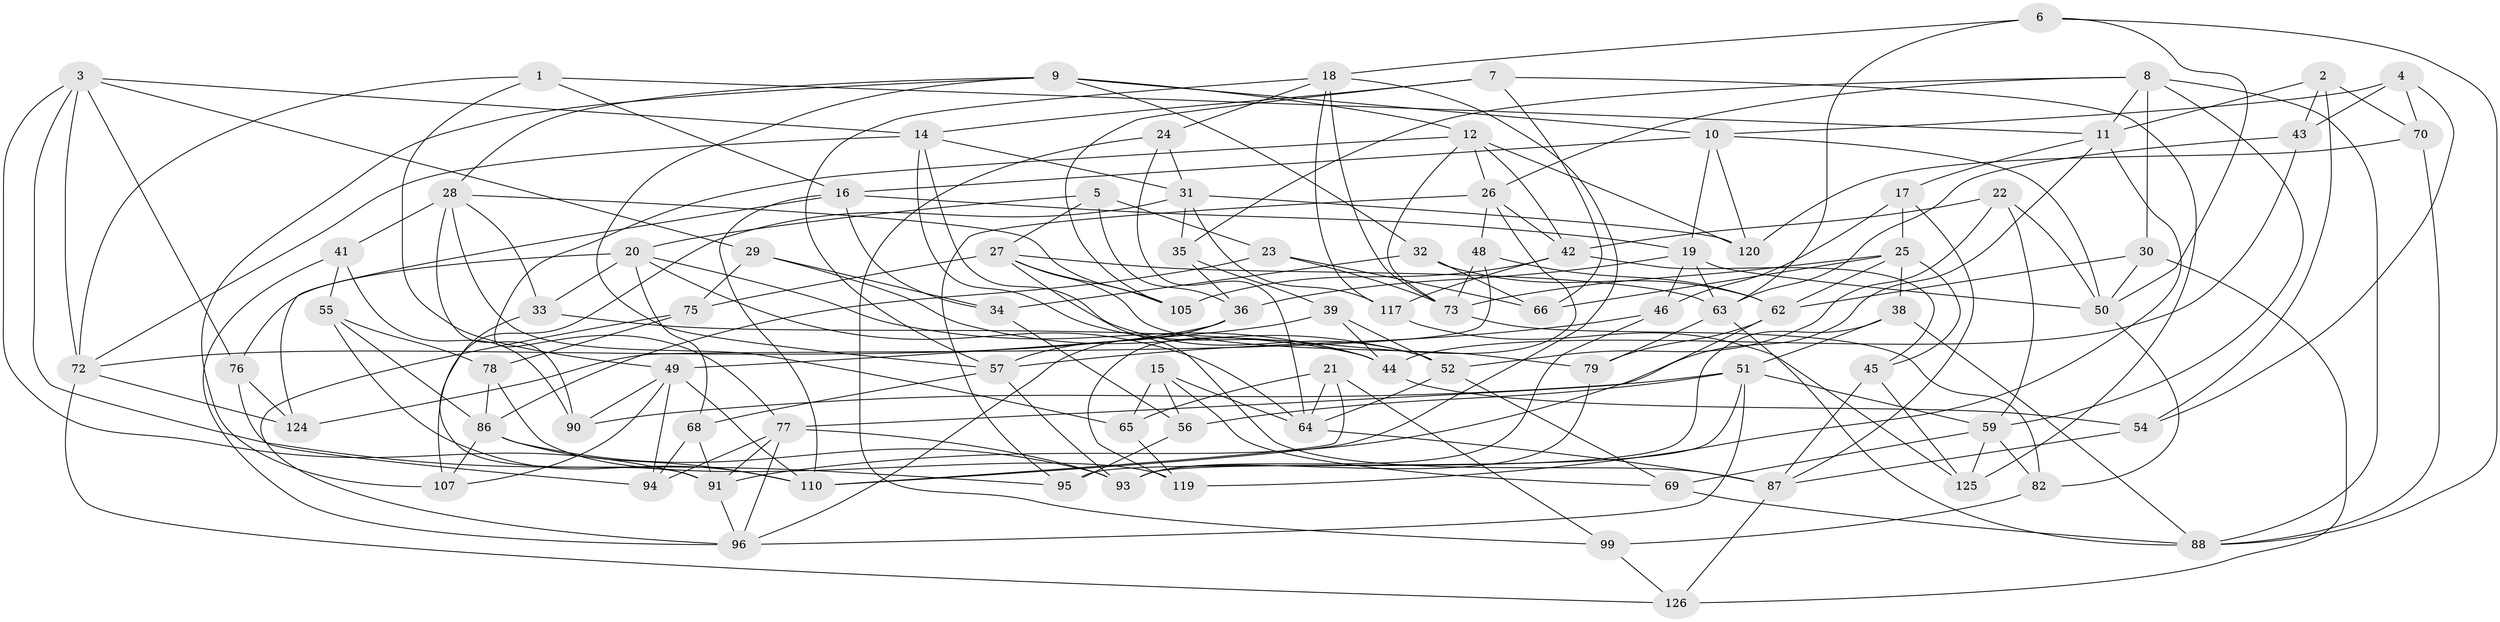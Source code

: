 // Generated by graph-tools (version 1.1) at 2025/24/03/03/25 07:24:29]
// undirected, 88 vertices, 214 edges
graph export_dot {
graph [start="1"]
  node [color=gray90,style=filled];
  1;
  2;
  3 [super="+89"];
  4;
  5;
  6;
  7;
  8 [super="+71"];
  9 [super="+13"];
  10 [super="+106"];
  11 [super="+40"];
  12 [super="+61"];
  14 [super="+98"];
  15;
  16 [super="+80"];
  17;
  18 [super="+53"];
  19 [super="+84"];
  20 [super="+47"];
  21;
  22;
  23;
  24;
  25 [super="+102"];
  26 [super="+103"];
  27 [super="+58"];
  28 [super="+37"];
  29;
  30;
  31 [super="+85"];
  32;
  33;
  34;
  35;
  36 [super="+97"];
  38;
  39;
  41;
  42 [super="+113"];
  43;
  44 [super="+67"];
  45;
  46;
  48;
  49 [super="+116"];
  50 [super="+104"];
  51 [super="+108"];
  52 [super="+60"];
  54;
  55;
  56;
  57 [super="+74"];
  59 [super="+83"];
  62 [super="+111"];
  63 [super="+114"];
  64 [super="+123"];
  65;
  66;
  68;
  69;
  70;
  72 [super="+81"];
  73 [super="+92"];
  75;
  76;
  77 [super="+109"];
  78;
  79;
  82;
  86 [super="+122"];
  87 [super="+101"];
  88 [super="+100"];
  90;
  91 [super="+121"];
  93 [super="+118"];
  94;
  95;
  96 [super="+115"];
  99;
  105;
  107;
  110 [super="+112"];
  117;
  119;
  120;
  124;
  125;
  126;
  1 -- 49;
  1 -- 16;
  1 -- 11;
  1 -- 72;
  2 -- 11;
  2 -- 54;
  2 -- 70;
  2 -- 43;
  3 -- 95;
  3 -- 91;
  3 -- 76;
  3 -- 29;
  3 -- 14;
  3 -- 72;
  4 -- 10;
  4 -- 43;
  4 -- 70;
  4 -- 54;
  5 -- 20;
  5 -- 36;
  5 -- 23;
  5 -- 27;
  6 -- 50;
  6 -- 18;
  6 -- 88;
  6 -- 63;
  7 -- 66;
  7 -- 125;
  7 -- 14;
  7 -- 105;
  8 -- 30;
  8 -- 11;
  8 -- 35;
  8 -- 59;
  8 -- 88;
  8 -- 26;
  9 -- 28;
  9 -- 107;
  9 -- 10;
  9 -- 32;
  9 -- 12;
  9 -- 57;
  10 -- 120;
  10 -- 19;
  10 -- 50;
  10 -- 16;
  11 -- 119;
  11 -- 77;
  11 -- 17;
  12 -- 77;
  12 -- 73;
  12 -- 120;
  12 -- 42;
  12 -- 26;
  14 -- 72;
  14 -- 44;
  14 -- 31;
  14 -- 52;
  15 -- 56;
  15 -- 69;
  15 -- 64;
  15 -- 65;
  16 -- 124;
  16 -- 110;
  16 -- 34;
  16 -- 19;
  17 -- 25;
  17 -- 46;
  17 -- 87;
  18 -- 73;
  18 -- 24;
  18 -- 57;
  18 -- 117;
  18 -- 110;
  19 -- 46;
  19 -- 36;
  19 -- 50;
  19 -- 63;
  20 -- 68;
  20 -- 44;
  20 -- 33;
  20 -- 76;
  20 -- 64;
  21 -- 65;
  21 -- 110;
  21 -- 99;
  21 -- 64;
  22 -- 50;
  22 -- 52;
  22 -- 42;
  22 -- 59;
  23 -- 66;
  23 -- 73;
  23 -- 86;
  24 -- 99;
  24 -- 64;
  24 -- 31;
  25 -- 62;
  25 -- 66;
  25 -- 73;
  25 -- 45;
  25 -- 38;
  26 -- 119;
  26 -- 42;
  26 -- 48;
  26 -- 95;
  27 -- 87;
  27 -- 79;
  27 -- 105;
  27 -- 75;
  27 -- 63;
  28 -- 105;
  28 -- 41;
  28 -- 65;
  28 -- 33;
  28 -- 90;
  29 -- 34;
  29 -- 75;
  29 -- 52;
  30 -- 126;
  30 -- 50;
  30 -- 62;
  31 -- 107;
  31 -- 120;
  31 -- 35;
  31 -- 117;
  32 -- 34;
  32 -- 66;
  32 -- 62;
  33 -- 44;
  33 -- 91;
  34 -- 56;
  35 -- 39;
  35 -- 36;
  36 -- 72;
  36 -- 96;
  36 -- 57;
  38 -- 88;
  38 -- 95;
  38 -- 51;
  39 -- 44;
  39 -- 49;
  39 -- 52;
  41 -- 90;
  41 -- 55;
  41 -- 96;
  42 -- 105;
  42 -- 117;
  42 -- 45;
  43 -- 44;
  43 -- 63;
  44 -- 54;
  45 -- 125;
  45 -- 87;
  46 -- 93;
  46 -- 57;
  48 -- 73;
  48 -- 62;
  48 -- 124;
  49 -- 107;
  49 -- 90;
  49 -- 110;
  49 -- 94;
  50 -- 82;
  51 -- 96;
  51 -- 90;
  51 -- 59;
  51 -- 56;
  51 -- 93;
  52 -- 64;
  52 -- 69;
  54 -- 87;
  55 -- 78;
  55 -- 86;
  55 -- 110;
  56 -- 95;
  57 -- 93;
  57 -- 68;
  59 -- 69;
  59 -- 125;
  59 -- 82;
  62 -- 91;
  62 -- 79;
  63 -- 79;
  63 -- 88;
  64 -- 87;
  65 -- 119;
  68 -- 94;
  68 -- 91;
  69 -- 88;
  70 -- 88;
  70 -- 120;
  72 -- 124;
  72 -- 126;
  73 -- 82;
  75 -- 78;
  75 -- 96;
  76 -- 94;
  76 -- 124;
  77 -- 91;
  77 -- 96;
  77 -- 93;
  77 -- 94;
  78 -- 119;
  78 -- 86;
  79 -- 93;
  82 -- 99;
  86 -- 93;
  86 -- 110;
  86 -- 107;
  87 -- 126;
  91 -- 96;
  99 -- 126;
  117 -- 125;
}
